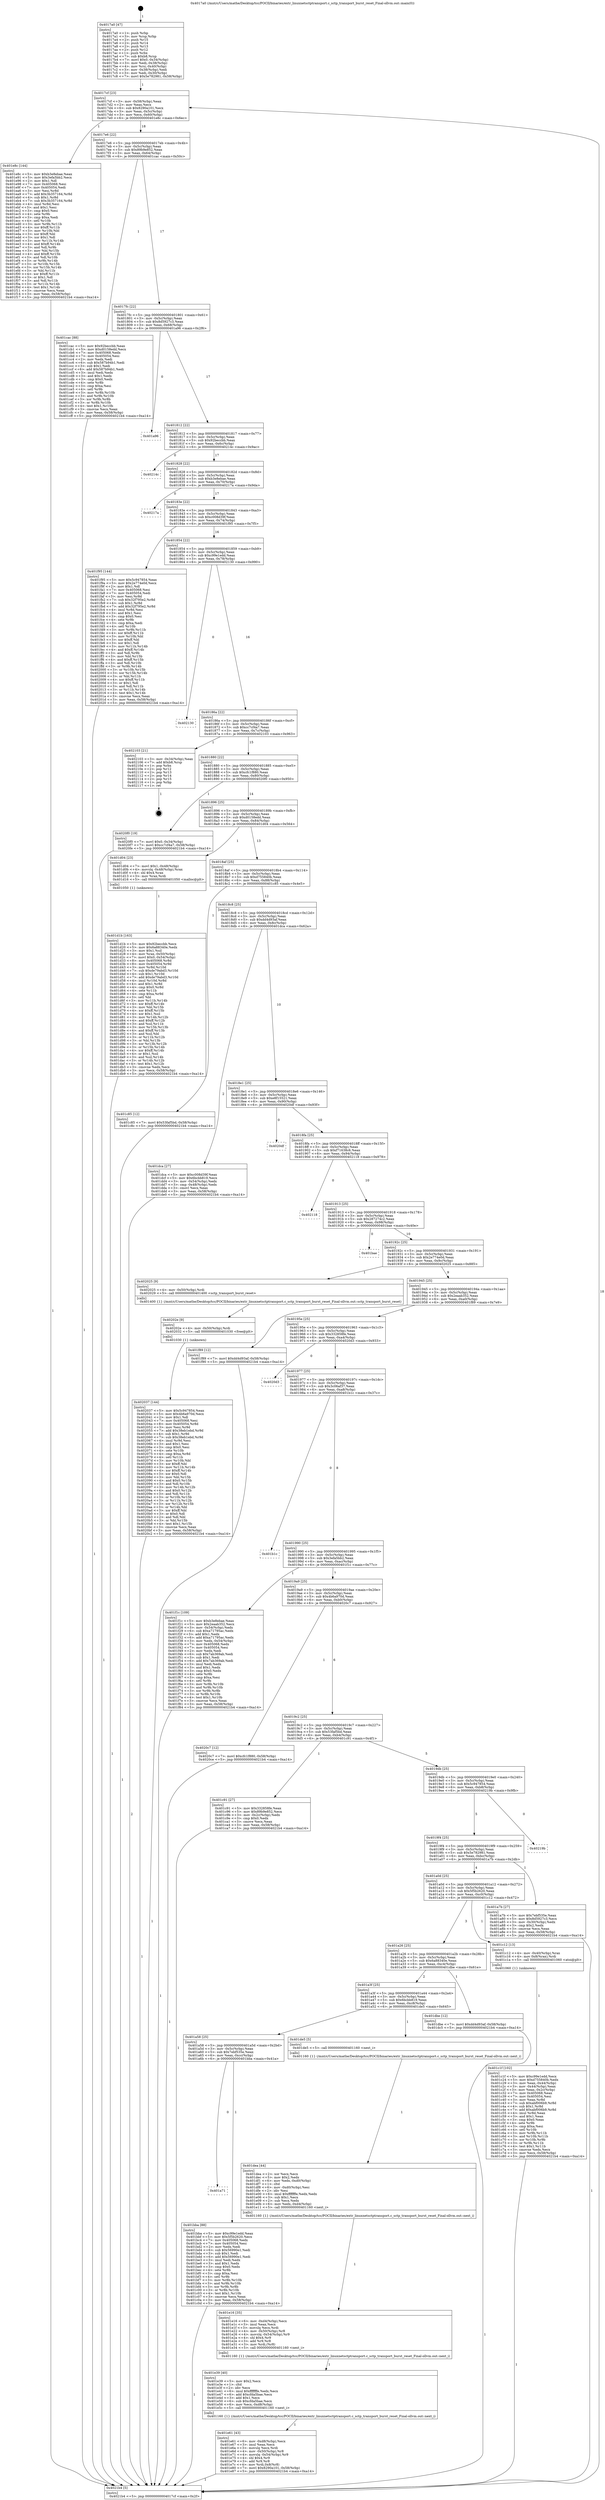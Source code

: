 digraph "0x4017a0" {
  label = "0x4017a0 (/mnt/c/Users/mathe/Desktop/tcc/POCII/binaries/extr_linuxnetsctptransport.c_sctp_transport_burst_reset_Final-ollvm.out::main(0))"
  labelloc = "t"
  node[shape=record]

  Entry [label="",width=0.3,height=0.3,shape=circle,fillcolor=black,style=filled]
  "0x4017cf" [label="{
     0x4017cf [23]\l
     | [instrs]\l
     &nbsp;&nbsp;0x4017cf \<+3\>: mov -0x58(%rbp),%eax\l
     &nbsp;&nbsp;0x4017d2 \<+2\>: mov %eax,%ecx\l
     &nbsp;&nbsp;0x4017d4 \<+6\>: sub $0x8290a101,%ecx\l
     &nbsp;&nbsp;0x4017da \<+3\>: mov %eax,-0x5c(%rbp)\l
     &nbsp;&nbsp;0x4017dd \<+3\>: mov %ecx,-0x60(%rbp)\l
     &nbsp;&nbsp;0x4017e0 \<+6\>: je 0000000000401e8c \<main+0x6ec\>\l
  }"]
  "0x401e8c" [label="{
     0x401e8c [144]\l
     | [instrs]\l
     &nbsp;&nbsp;0x401e8c \<+5\>: mov $0xb3e8ebae,%eax\l
     &nbsp;&nbsp;0x401e91 \<+5\>: mov $0x3efa5bb2,%ecx\l
     &nbsp;&nbsp;0x401e96 \<+2\>: mov $0x1,%dl\l
     &nbsp;&nbsp;0x401e98 \<+7\>: mov 0x405068,%esi\l
     &nbsp;&nbsp;0x401e9f \<+7\>: mov 0x405054,%edi\l
     &nbsp;&nbsp;0x401ea6 \<+3\>: mov %esi,%r8d\l
     &nbsp;&nbsp;0x401ea9 \<+7\>: add $0x3b357164,%r8d\l
     &nbsp;&nbsp;0x401eb0 \<+4\>: sub $0x1,%r8d\l
     &nbsp;&nbsp;0x401eb4 \<+7\>: sub $0x3b357164,%r8d\l
     &nbsp;&nbsp;0x401ebb \<+4\>: imul %r8d,%esi\l
     &nbsp;&nbsp;0x401ebf \<+3\>: and $0x1,%esi\l
     &nbsp;&nbsp;0x401ec2 \<+3\>: cmp $0x0,%esi\l
     &nbsp;&nbsp;0x401ec5 \<+4\>: sete %r9b\l
     &nbsp;&nbsp;0x401ec9 \<+3\>: cmp $0xa,%edi\l
     &nbsp;&nbsp;0x401ecc \<+4\>: setl %r10b\l
     &nbsp;&nbsp;0x401ed0 \<+3\>: mov %r9b,%r11b\l
     &nbsp;&nbsp;0x401ed3 \<+4\>: xor $0xff,%r11b\l
     &nbsp;&nbsp;0x401ed7 \<+3\>: mov %r10b,%bl\l
     &nbsp;&nbsp;0x401eda \<+3\>: xor $0xff,%bl\l
     &nbsp;&nbsp;0x401edd \<+3\>: xor $0x1,%dl\l
     &nbsp;&nbsp;0x401ee0 \<+3\>: mov %r11b,%r14b\l
     &nbsp;&nbsp;0x401ee3 \<+4\>: and $0xff,%r14b\l
     &nbsp;&nbsp;0x401ee7 \<+3\>: and %dl,%r9b\l
     &nbsp;&nbsp;0x401eea \<+3\>: mov %bl,%r15b\l
     &nbsp;&nbsp;0x401eed \<+4\>: and $0xff,%r15b\l
     &nbsp;&nbsp;0x401ef1 \<+3\>: and %dl,%r10b\l
     &nbsp;&nbsp;0x401ef4 \<+3\>: or %r9b,%r14b\l
     &nbsp;&nbsp;0x401ef7 \<+3\>: or %r10b,%r15b\l
     &nbsp;&nbsp;0x401efa \<+3\>: xor %r15b,%r14b\l
     &nbsp;&nbsp;0x401efd \<+3\>: or %bl,%r11b\l
     &nbsp;&nbsp;0x401f00 \<+4\>: xor $0xff,%r11b\l
     &nbsp;&nbsp;0x401f04 \<+3\>: or $0x1,%dl\l
     &nbsp;&nbsp;0x401f07 \<+3\>: and %dl,%r11b\l
     &nbsp;&nbsp;0x401f0a \<+3\>: or %r11b,%r14b\l
     &nbsp;&nbsp;0x401f0d \<+4\>: test $0x1,%r14b\l
     &nbsp;&nbsp;0x401f11 \<+3\>: cmovne %ecx,%eax\l
     &nbsp;&nbsp;0x401f14 \<+3\>: mov %eax,-0x58(%rbp)\l
     &nbsp;&nbsp;0x401f17 \<+5\>: jmp 00000000004021b4 \<main+0xa14\>\l
  }"]
  "0x4017e6" [label="{
     0x4017e6 [22]\l
     | [instrs]\l
     &nbsp;&nbsp;0x4017e6 \<+5\>: jmp 00000000004017eb \<main+0x4b\>\l
     &nbsp;&nbsp;0x4017eb \<+3\>: mov -0x5c(%rbp),%eax\l
     &nbsp;&nbsp;0x4017ee \<+5\>: sub $0x89b9e852,%eax\l
     &nbsp;&nbsp;0x4017f3 \<+3\>: mov %eax,-0x64(%rbp)\l
     &nbsp;&nbsp;0x4017f6 \<+6\>: je 0000000000401cac \<main+0x50c\>\l
  }"]
  Exit [label="",width=0.3,height=0.3,shape=circle,fillcolor=black,style=filled,peripheries=2]
  "0x401cac" [label="{
     0x401cac [88]\l
     | [instrs]\l
     &nbsp;&nbsp;0x401cac \<+5\>: mov $0x92beccbb,%eax\l
     &nbsp;&nbsp;0x401cb1 \<+5\>: mov $0xd0158edd,%ecx\l
     &nbsp;&nbsp;0x401cb6 \<+7\>: mov 0x405068,%edx\l
     &nbsp;&nbsp;0x401cbd \<+7\>: mov 0x405054,%esi\l
     &nbsp;&nbsp;0x401cc4 \<+2\>: mov %edx,%edi\l
     &nbsp;&nbsp;0x401cc6 \<+6\>: sub $0x587b94b1,%edi\l
     &nbsp;&nbsp;0x401ccc \<+3\>: sub $0x1,%edi\l
     &nbsp;&nbsp;0x401ccf \<+6\>: add $0x587b94b1,%edi\l
     &nbsp;&nbsp;0x401cd5 \<+3\>: imul %edi,%edx\l
     &nbsp;&nbsp;0x401cd8 \<+3\>: and $0x1,%edx\l
     &nbsp;&nbsp;0x401cdb \<+3\>: cmp $0x0,%edx\l
     &nbsp;&nbsp;0x401cde \<+4\>: sete %r8b\l
     &nbsp;&nbsp;0x401ce2 \<+3\>: cmp $0xa,%esi\l
     &nbsp;&nbsp;0x401ce5 \<+4\>: setl %r9b\l
     &nbsp;&nbsp;0x401ce9 \<+3\>: mov %r8b,%r10b\l
     &nbsp;&nbsp;0x401cec \<+3\>: and %r9b,%r10b\l
     &nbsp;&nbsp;0x401cef \<+3\>: xor %r9b,%r8b\l
     &nbsp;&nbsp;0x401cf2 \<+3\>: or %r8b,%r10b\l
     &nbsp;&nbsp;0x401cf5 \<+4\>: test $0x1,%r10b\l
     &nbsp;&nbsp;0x401cf9 \<+3\>: cmovne %ecx,%eax\l
     &nbsp;&nbsp;0x401cfc \<+3\>: mov %eax,-0x58(%rbp)\l
     &nbsp;&nbsp;0x401cff \<+5\>: jmp 00000000004021b4 \<main+0xa14\>\l
  }"]
  "0x4017fc" [label="{
     0x4017fc [22]\l
     | [instrs]\l
     &nbsp;&nbsp;0x4017fc \<+5\>: jmp 0000000000401801 \<main+0x61\>\l
     &nbsp;&nbsp;0x401801 \<+3\>: mov -0x5c(%rbp),%eax\l
     &nbsp;&nbsp;0x401804 \<+5\>: sub $0x8d5927c3,%eax\l
     &nbsp;&nbsp;0x401809 \<+3\>: mov %eax,-0x68(%rbp)\l
     &nbsp;&nbsp;0x40180c \<+6\>: je 0000000000401a96 \<main+0x2f6\>\l
  }"]
  "0x402037" [label="{
     0x402037 [144]\l
     | [instrs]\l
     &nbsp;&nbsp;0x402037 \<+5\>: mov $0x5c947854,%eax\l
     &nbsp;&nbsp;0x40203c \<+5\>: mov $0x4b6a970d,%ecx\l
     &nbsp;&nbsp;0x402041 \<+2\>: mov $0x1,%dl\l
     &nbsp;&nbsp;0x402043 \<+7\>: mov 0x405068,%esi\l
     &nbsp;&nbsp;0x40204a \<+8\>: mov 0x405054,%r8d\l
     &nbsp;&nbsp;0x402052 \<+3\>: mov %esi,%r9d\l
     &nbsp;&nbsp;0x402055 \<+7\>: add $0x38eb1ebd,%r9d\l
     &nbsp;&nbsp;0x40205c \<+4\>: sub $0x1,%r9d\l
     &nbsp;&nbsp;0x402060 \<+7\>: sub $0x38eb1ebd,%r9d\l
     &nbsp;&nbsp;0x402067 \<+4\>: imul %r9d,%esi\l
     &nbsp;&nbsp;0x40206b \<+3\>: and $0x1,%esi\l
     &nbsp;&nbsp;0x40206e \<+3\>: cmp $0x0,%esi\l
     &nbsp;&nbsp;0x402071 \<+4\>: sete %r10b\l
     &nbsp;&nbsp;0x402075 \<+4\>: cmp $0xa,%r8d\l
     &nbsp;&nbsp;0x402079 \<+4\>: setl %r11b\l
     &nbsp;&nbsp;0x40207d \<+3\>: mov %r10b,%bl\l
     &nbsp;&nbsp;0x402080 \<+3\>: xor $0xff,%bl\l
     &nbsp;&nbsp;0x402083 \<+3\>: mov %r11b,%r14b\l
     &nbsp;&nbsp;0x402086 \<+4\>: xor $0xff,%r14b\l
     &nbsp;&nbsp;0x40208a \<+3\>: xor $0x0,%dl\l
     &nbsp;&nbsp;0x40208d \<+3\>: mov %bl,%r15b\l
     &nbsp;&nbsp;0x402090 \<+4\>: and $0x0,%r15b\l
     &nbsp;&nbsp;0x402094 \<+3\>: and %dl,%r10b\l
     &nbsp;&nbsp;0x402097 \<+3\>: mov %r14b,%r12b\l
     &nbsp;&nbsp;0x40209a \<+4\>: and $0x0,%r12b\l
     &nbsp;&nbsp;0x40209e \<+3\>: and %dl,%r11b\l
     &nbsp;&nbsp;0x4020a1 \<+3\>: or %r10b,%r15b\l
     &nbsp;&nbsp;0x4020a4 \<+3\>: or %r11b,%r12b\l
     &nbsp;&nbsp;0x4020a7 \<+3\>: xor %r12b,%r15b\l
     &nbsp;&nbsp;0x4020aa \<+3\>: or %r14b,%bl\l
     &nbsp;&nbsp;0x4020ad \<+3\>: xor $0xff,%bl\l
     &nbsp;&nbsp;0x4020b0 \<+3\>: or $0x0,%dl\l
     &nbsp;&nbsp;0x4020b3 \<+2\>: and %dl,%bl\l
     &nbsp;&nbsp;0x4020b5 \<+3\>: or %bl,%r15b\l
     &nbsp;&nbsp;0x4020b8 \<+4\>: test $0x1,%r15b\l
     &nbsp;&nbsp;0x4020bc \<+3\>: cmovne %ecx,%eax\l
     &nbsp;&nbsp;0x4020bf \<+3\>: mov %eax,-0x58(%rbp)\l
     &nbsp;&nbsp;0x4020c2 \<+5\>: jmp 00000000004021b4 \<main+0xa14\>\l
  }"]
  "0x401a96" [label="{
     0x401a96\l
  }", style=dashed]
  "0x401812" [label="{
     0x401812 [22]\l
     | [instrs]\l
     &nbsp;&nbsp;0x401812 \<+5\>: jmp 0000000000401817 \<main+0x77\>\l
     &nbsp;&nbsp;0x401817 \<+3\>: mov -0x5c(%rbp),%eax\l
     &nbsp;&nbsp;0x40181a \<+5\>: sub $0x92beccbb,%eax\l
     &nbsp;&nbsp;0x40181f \<+3\>: mov %eax,-0x6c(%rbp)\l
     &nbsp;&nbsp;0x401822 \<+6\>: je 000000000040214c \<main+0x9ac\>\l
  }"]
  "0x40202e" [label="{
     0x40202e [9]\l
     | [instrs]\l
     &nbsp;&nbsp;0x40202e \<+4\>: mov -0x50(%rbp),%rdi\l
     &nbsp;&nbsp;0x402032 \<+5\>: call 0000000000401030 \<free@plt\>\l
     | [calls]\l
     &nbsp;&nbsp;0x401030 \{1\} (unknown)\l
  }"]
  "0x40214c" [label="{
     0x40214c\l
  }", style=dashed]
  "0x401828" [label="{
     0x401828 [22]\l
     | [instrs]\l
     &nbsp;&nbsp;0x401828 \<+5\>: jmp 000000000040182d \<main+0x8d\>\l
     &nbsp;&nbsp;0x40182d \<+3\>: mov -0x5c(%rbp),%eax\l
     &nbsp;&nbsp;0x401830 \<+5\>: sub $0xb3e8ebae,%eax\l
     &nbsp;&nbsp;0x401835 \<+3\>: mov %eax,-0x70(%rbp)\l
     &nbsp;&nbsp;0x401838 \<+6\>: je 000000000040217a \<main+0x9da\>\l
  }"]
  "0x401e61" [label="{
     0x401e61 [43]\l
     | [instrs]\l
     &nbsp;&nbsp;0x401e61 \<+6\>: mov -0xd8(%rbp),%ecx\l
     &nbsp;&nbsp;0x401e67 \<+3\>: imul %eax,%ecx\l
     &nbsp;&nbsp;0x401e6a \<+3\>: movslq %ecx,%rdi\l
     &nbsp;&nbsp;0x401e6d \<+4\>: mov -0x50(%rbp),%r8\l
     &nbsp;&nbsp;0x401e71 \<+4\>: movslq -0x54(%rbp),%r9\l
     &nbsp;&nbsp;0x401e75 \<+4\>: shl $0x4,%r9\l
     &nbsp;&nbsp;0x401e79 \<+3\>: add %r9,%r8\l
     &nbsp;&nbsp;0x401e7c \<+4\>: mov %rdi,0x8(%r8)\l
     &nbsp;&nbsp;0x401e80 \<+7\>: movl $0x8290a101,-0x58(%rbp)\l
     &nbsp;&nbsp;0x401e87 \<+5\>: jmp 00000000004021b4 \<main+0xa14\>\l
  }"]
  "0x40217a" [label="{
     0x40217a\l
  }", style=dashed]
  "0x40183e" [label="{
     0x40183e [22]\l
     | [instrs]\l
     &nbsp;&nbsp;0x40183e \<+5\>: jmp 0000000000401843 \<main+0xa3\>\l
     &nbsp;&nbsp;0x401843 \<+3\>: mov -0x5c(%rbp),%eax\l
     &nbsp;&nbsp;0x401846 \<+5\>: sub $0xc008d39f,%eax\l
     &nbsp;&nbsp;0x40184b \<+3\>: mov %eax,-0x74(%rbp)\l
     &nbsp;&nbsp;0x40184e \<+6\>: je 0000000000401f95 \<main+0x7f5\>\l
  }"]
  "0x401e39" [label="{
     0x401e39 [40]\l
     | [instrs]\l
     &nbsp;&nbsp;0x401e39 \<+5\>: mov $0x2,%ecx\l
     &nbsp;&nbsp;0x401e3e \<+1\>: cltd\l
     &nbsp;&nbsp;0x401e3f \<+2\>: idiv %ecx\l
     &nbsp;&nbsp;0x401e41 \<+6\>: imul $0xfffffffe,%edx,%ecx\l
     &nbsp;&nbsp;0x401e47 \<+6\>: add $0xcfda5bae,%ecx\l
     &nbsp;&nbsp;0x401e4d \<+3\>: add $0x1,%ecx\l
     &nbsp;&nbsp;0x401e50 \<+6\>: sub $0xcfda5bae,%ecx\l
     &nbsp;&nbsp;0x401e56 \<+6\>: mov %ecx,-0xd8(%rbp)\l
     &nbsp;&nbsp;0x401e5c \<+5\>: call 0000000000401160 \<next_i\>\l
     | [calls]\l
     &nbsp;&nbsp;0x401160 \{1\} (/mnt/c/Users/mathe/Desktop/tcc/POCII/binaries/extr_linuxnetsctptransport.c_sctp_transport_burst_reset_Final-ollvm.out::next_i)\l
  }"]
  "0x401f95" [label="{
     0x401f95 [144]\l
     | [instrs]\l
     &nbsp;&nbsp;0x401f95 \<+5\>: mov $0x5c947854,%eax\l
     &nbsp;&nbsp;0x401f9a \<+5\>: mov $0x2e774e0d,%ecx\l
     &nbsp;&nbsp;0x401f9f \<+2\>: mov $0x1,%dl\l
     &nbsp;&nbsp;0x401fa1 \<+7\>: mov 0x405068,%esi\l
     &nbsp;&nbsp;0x401fa8 \<+7\>: mov 0x405054,%edi\l
     &nbsp;&nbsp;0x401faf \<+3\>: mov %esi,%r8d\l
     &nbsp;&nbsp;0x401fb2 \<+7\>: sub $0x32f795e2,%r8d\l
     &nbsp;&nbsp;0x401fb9 \<+4\>: sub $0x1,%r8d\l
     &nbsp;&nbsp;0x401fbd \<+7\>: add $0x32f795e2,%r8d\l
     &nbsp;&nbsp;0x401fc4 \<+4\>: imul %r8d,%esi\l
     &nbsp;&nbsp;0x401fc8 \<+3\>: and $0x1,%esi\l
     &nbsp;&nbsp;0x401fcb \<+3\>: cmp $0x0,%esi\l
     &nbsp;&nbsp;0x401fce \<+4\>: sete %r9b\l
     &nbsp;&nbsp;0x401fd2 \<+3\>: cmp $0xa,%edi\l
     &nbsp;&nbsp;0x401fd5 \<+4\>: setl %r10b\l
     &nbsp;&nbsp;0x401fd9 \<+3\>: mov %r9b,%r11b\l
     &nbsp;&nbsp;0x401fdc \<+4\>: xor $0xff,%r11b\l
     &nbsp;&nbsp;0x401fe0 \<+3\>: mov %r10b,%bl\l
     &nbsp;&nbsp;0x401fe3 \<+3\>: xor $0xff,%bl\l
     &nbsp;&nbsp;0x401fe6 \<+3\>: xor $0x1,%dl\l
     &nbsp;&nbsp;0x401fe9 \<+3\>: mov %r11b,%r14b\l
     &nbsp;&nbsp;0x401fec \<+4\>: and $0xff,%r14b\l
     &nbsp;&nbsp;0x401ff0 \<+3\>: and %dl,%r9b\l
     &nbsp;&nbsp;0x401ff3 \<+3\>: mov %bl,%r15b\l
     &nbsp;&nbsp;0x401ff6 \<+4\>: and $0xff,%r15b\l
     &nbsp;&nbsp;0x401ffa \<+3\>: and %dl,%r10b\l
     &nbsp;&nbsp;0x401ffd \<+3\>: or %r9b,%r14b\l
     &nbsp;&nbsp;0x402000 \<+3\>: or %r10b,%r15b\l
     &nbsp;&nbsp;0x402003 \<+3\>: xor %r15b,%r14b\l
     &nbsp;&nbsp;0x402006 \<+3\>: or %bl,%r11b\l
     &nbsp;&nbsp;0x402009 \<+4\>: xor $0xff,%r11b\l
     &nbsp;&nbsp;0x40200d \<+3\>: or $0x1,%dl\l
     &nbsp;&nbsp;0x402010 \<+3\>: and %dl,%r11b\l
     &nbsp;&nbsp;0x402013 \<+3\>: or %r11b,%r14b\l
     &nbsp;&nbsp;0x402016 \<+4\>: test $0x1,%r14b\l
     &nbsp;&nbsp;0x40201a \<+3\>: cmovne %ecx,%eax\l
     &nbsp;&nbsp;0x40201d \<+3\>: mov %eax,-0x58(%rbp)\l
     &nbsp;&nbsp;0x402020 \<+5\>: jmp 00000000004021b4 \<main+0xa14\>\l
  }"]
  "0x401854" [label="{
     0x401854 [22]\l
     | [instrs]\l
     &nbsp;&nbsp;0x401854 \<+5\>: jmp 0000000000401859 \<main+0xb9\>\l
     &nbsp;&nbsp;0x401859 \<+3\>: mov -0x5c(%rbp),%eax\l
     &nbsp;&nbsp;0x40185c \<+5\>: sub $0xc99e1edd,%eax\l
     &nbsp;&nbsp;0x401861 \<+3\>: mov %eax,-0x78(%rbp)\l
     &nbsp;&nbsp;0x401864 \<+6\>: je 0000000000402130 \<main+0x990\>\l
  }"]
  "0x401e16" [label="{
     0x401e16 [35]\l
     | [instrs]\l
     &nbsp;&nbsp;0x401e16 \<+6\>: mov -0xd4(%rbp),%ecx\l
     &nbsp;&nbsp;0x401e1c \<+3\>: imul %eax,%ecx\l
     &nbsp;&nbsp;0x401e1f \<+3\>: movslq %ecx,%rdi\l
     &nbsp;&nbsp;0x401e22 \<+4\>: mov -0x50(%rbp),%r8\l
     &nbsp;&nbsp;0x401e26 \<+4\>: movslq -0x54(%rbp),%r9\l
     &nbsp;&nbsp;0x401e2a \<+4\>: shl $0x4,%r9\l
     &nbsp;&nbsp;0x401e2e \<+3\>: add %r9,%r8\l
     &nbsp;&nbsp;0x401e31 \<+3\>: mov %rdi,(%r8)\l
     &nbsp;&nbsp;0x401e34 \<+5\>: call 0000000000401160 \<next_i\>\l
     | [calls]\l
     &nbsp;&nbsp;0x401160 \{1\} (/mnt/c/Users/mathe/Desktop/tcc/POCII/binaries/extr_linuxnetsctptransport.c_sctp_transport_burst_reset_Final-ollvm.out::next_i)\l
  }"]
  "0x402130" [label="{
     0x402130\l
  }", style=dashed]
  "0x40186a" [label="{
     0x40186a [22]\l
     | [instrs]\l
     &nbsp;&nbsp;0x40186a \<+5\>: jmp 000000000040186f \<main+0xcf\>\l
     &nbsp;&nbsp;0x40186f \<+3\>: mov -0x5c(%rbp),%eax\l
     &nbsp;&nbsp;0x401872 \<+5\>: sub $0xcc7cf4a7,%eax\l
     &nbsp;&nbsp;0x401877 \<+3\>: mov %eax,-0x7c(%rbp)\l
     &nbsp;&nbsp;0x40187a \<+6\>: je 0000000000402103 \<main+0x963\>\l
  }"]
  "0x401dea" [label="{
     0x401dea [44]\l
     | [instrs]\l
     &nbsp;&nbsp;0x401dea \<+2\>: xor %ecx,%ecx\l
     &nbsp;&nbsp;0x401dec \<+5\>: mov $0x2,%edx\l
     &nbsp;&nbsp;0x401df1 \<+6\>: mov %edx,-0xd0(%rbp)\l
     &nbsp;&nbsp;0x401df7 \<+1\>: cltd\l
     &nbsp;&nbsp;0x401df8 \<+6\>: mov -0xd0(%rbp),%esi\l
     &nbsp;&nbsp;0x401dfe \<+2\>: idiv %esi\l
     &nbsp;&nbsp;0x401e00 \<+6\>: imul $0xfffffffe,%edx,%edx\l
     &nbsp;&nbsp;0x401e06 \<+3\>: sub $0x1,%ecx\l
     &nbsp;&nbsp;0x401e09 \<+2\>: sub %ecx,%edx\l
     &nbsp;&nbsp;0x401e0b \<+6\>: mov %edx,-0xd4(%rbp)\l
     &nbsp;&nbsp;0x401e11 \<+5\>: call 0000000000401160 \<next_i\>\l
     | [calls]\l
     &nbsp;&nbsp;0x401160 \{1\} (/mnt/c/Users/mathe/Desktop/tcc/POCII/binaries/extr_linuxnetsctptransport.c_sctp_transport_burst_reset_Final-ollvm.out::next_i)\l
  }"]
  "0x402103" [label="{
     0x402103 [21]\l
     | [instrs]\l
     &nbsp;&nbsp;0x402103 \<+3\>: mov -0x34(%rbp),%eax\l
     &nbsp;&nbsp;0x402106 \<+7\>: add $0xb8,%rsp\l
     &nbsp;&nbsp;0x40210d \<+1\>: pop %rbx\l
     &nbsp;&nbsp;0x40210e \<+2\>: pop %r12\l
     &nbsp;&nbsp;0x402110 \<+2\>: pop %r13\l
     &nbsp;&nbsp;0x402112 \<+2\>: pop %r14\l
     &nbsp;&nbsp;0x402114 \<+2\>: pop %r15\l
     &nbsp;&nbsp;0x402116 \<+1\>: pop %rbp\l
     &nbsp;&nbsp;0x402117 \<+1\>: ret\l
  }"]
  "0x401880" [label="{
     0x401880 [22]\l
     | [instrs]\l
     &nbsp;&nbsp;0x401880 \<+5\>: jmp 0000000000401885 \<main+0xe5\>\l
     &nbsp;&nbsp;0x401885 \<+3\>: mov -0x5c(%rbp),%eax\l
     &nbsp;&nbsp;0x401888 \<+5\>: sub $0xcfc1f880,%eax\l
     &nbsp;&nbsp;0x40188d \<+3\>: mov %eax,-0x80(%rbp)\l
     &nbsp;&nbsp;0x401890 \<+6\>: je 00000000004020f0 \<main+0x950\>\l
  }"]
  "0x401d1b" [label="{
     0x401d1b [163]\l
     | [instrs]\l
     &nbsp;&nbsp;0x401d1b \<+5\>: mov $0x92beccbb,%ecx\l
     &nbsp;&nbsp;0x401d20 \<+5\>: mov $0x6a88340e,%edx\l
     &nbsp;&nbsp;0x401d25 \<+3\>: mov $0x1,%sil\l
     &nbsp;&nbsp;0x401d28 \<+4\>: mov %rax,-0x50(%rbp)\l
     &nbsp;&nbsp;0x401d2c \<+7\>: movl $0x0,-0x54(%rbp)\l
     &nbsp;&nbsp;0x401d33 \<+8\>: mov 0x405068,%r8d\l
     &nbsp;&nbsp;0x401d3b \<+8\>: mov 0x405054,%r9d\l
     &nbsp;&nbsp;0x401d43 \<+3\>: mov %r8d,%r10d\l
     &nbsp;&nbsp;0x401d46 \<+7\>: sub $0xde79abd3,%r10d\l
     &nbsp;&nbsp;0x401d4d \<+4\>: sub $0x1,%r10d\l
     &nbsp;&nbsp;0x401d51 \<+7\>: add $0xde79abd3,%r10d\l
     &nbsp;&nbsp;0x401d58 \<+4\>: imul %r10d,%r8d\l
     &nbsp;&nbsp;0x401d5c \<+4\>: and $0x1,%r8d\l
     &nbsp;&nbsp;0x401d60 \<+4\>: cmp $0x0,%r8d\l
     &nbsp;&nbsp;0x401d64 \<+4\>: sete %r11b\l
     &nbsp;&nbsp;0x401d68 \<+4\>: cmp $0xa,%r9d\l
     &nbsp;&nbsp;0x401d6c \<+3\>: setl %bl\l
     &nbsp;&nbsp;0x401d6f \<+3\>: mov %r11b,%r14b\l
     &nbsp;&nbsp;0x401d72 \<+4\>: xor $0xff,%r14b\l
     &nbsp;&nbsp;0x401d76 \<+3\>: mov %bl,%r15b\l
     &nbsp;&nbsp;0x401d79 \<+4\>: xor $0xff,%r15b\l
     &nbsp;&nbsp;0x401d7d \<+4\>: xor $0x1,%sil\l
     &nbsp;&nbsp;0x401d81 \<+3\>: mov %r14b,%r12b\l
     &nbsp;&nbsp;0x401d84 \<+4\>: and $0xff,%r12b\l
     &nbsp;&nbsp;0x401d88 \<+3\>: and %sil,%r11b\l
     &nbsp;&nbsp;0x401d8b \<+3\>: mov %r15b,%r13b\l
     &nbsp;&nbsp;0x401d8e \<+4\>: and $0xff,%r13b\l
     &nbsp;&nbsp;0x401d92 \<+3\>: and %sil,%bl\l
     &nbsp;&nbsp;0x401d95 \<+3\>: or %r11b,%r12b\l
     &nbsp;&nbsp;0x401d98 \<+3\>: or %bl,%r13b\l
     &nbsp;&nbsp;0x401d9b \<+3\>: xor %r13b,%r12b\l
     &nbsp;&nbsp;0x401d9e \<+3\>: or %r15b,%r14b\l
     &nbsp;&nbsp;0x401da1 \<+4\>: xor $0xff,%r14b\l
     &nbsp;&nbsp;0x401da5 \<+4\>: or $0x1,%sil\l
     &nbsp;&nbsp;0x401da9 \<+3\>: and %sil,%r14b\l
     &nbsp;&nbsp;0x401dac \<+3\>: or %r14b,%r12b\l
     &nbsp;&nbsp;0x401daf \<+4\>: test $0x1,%r12b\l
     &nbsp;&nbsp;0x401db3 \<+3\>: cmovne %edx,%ecx\l
     &nbsp;&nbsp;0x401db6 \<+3\>: mov %ecx,-0x58(%rbp)\l
     &nbsp;&nbsp;0x401db9 \<+5\>: jmp 00000000004021b4 \<main+0xa14\>\l
  }"]
  "0x4020f0" [label="{
     0x4020f0 [19]\l
     | [instrs]\l
     &nbsp;&nbsp;0x4020f0 \<+7\>: movl $0x0,-0x34(%rbp)\l
     &nbsp;&nbsp;0x4020f7 \<+7\>: movl $0xcc7cf4a7,-0x58(%rbp)\l
     &nbsp;&nbsp;0x4020fe \<+5\>: jmp 00000000004021b4 \<main+0xa14\>\l
  }"]
  "0x401896" [label="{
     0x401896 [25]\l
     | [instrs]\l
     &nbsp;&nbsp;0x401896 \<+5\>: jmp 000000000040189b \<main+0xfb\>\l
     &nbsp;&nbsp;0x40189b \<+3\>: mov -0x5c(%rbp),%eax\l
     &nbsp;&nbsp;0x40189e \<+5\>: sub $0xd0158edd,%eax\l
     &nbsp;&nbsp;0x4018a3 \<+6\>: mov %eax,-0x84(%rbp)\l
     &nbsp;&nbsp;0x4018a9 \<+6\>: je 0000000000401d04 \<main+0x564\>\l
  }"]
  "0x401c1f" [label="{
     0x401c1f [102]\l
     | [instrs]\l
     &nbsp;&nbsp;0x401c1f \<+5\>: mov $0xc99e1edd,%ecx\l
     &nbsp;&nbsp;0x401c24 \<+5\>: mov $0xd755840b,%edx\l
     &nbsp;&nbsp;0x401c29 \<+3\>: mov %eax,-0x44(%rbp)\l
     &nbsp;&nbsp;0x401c2c \<+3\>: mov -0x44(%rbp),%eax\l
     &nbsp;&nbsp;0x401c2f \<+3\>: mov %eax,-0x2c(%rbp)\l
     &nbsp;&nbsp;0x401c32 \<+7\>: mov 0x405068,%eax\l
     &nbsp;&nbsp;0x401c39 \<+7\>: mov 0x405054,%esi\l
     &nbsp;&nbsp;0x401c40 \<+3\>: mov %eax,%r8d\l
     &nbsp;&nbsp;0x401c43 \<+7\>: sub $0xabf006b9,%r8d\l
     &nbsp;&nbsp;0x401c4a \<+4\>: sub $0x1,%r8d\l
     &nbsp;&nbsp;0x401c4e \<+7\>: add $0xabf006b9,%r8d\l
     &nbsp;&nbsp;0x401c55 \<+4\>: imul %r8d,%eax\l
     &nbsp;&nbsp;0x401c59 \<+3\>: and $0x1,%eax\l
     &nbsp;&nbsp;0x401c5c \<+3\>: cmp $0x0,%eax\l
     &nbsp;&nbsp;0x401c5f \<+4\>: sete %r9b\l
     &nbsp;&nbsp;0x401c63 \<+3\>: cmp $0xa,%esi\l
     &nbsp;&nbsp;0x401c66 \<+4\>: setl %r10b\l
     &nbsp;&nbsp;0x401c6a \<+3\>: mov %r9b,%r11b\l
     &nbsp;&nbsp;0x401c6d \<+3\>: and %r10b,%r11b\l
     &nbsp;&nbsp;0x401c70 \<+3\>: xor %r10b,%r9b\l
     &nbsp;&nbsp;0x401c73 \<+3\>: or %r9b,%r11b\l
     &nbsp;&nbsp;0x401c76 \<+4\>: test $0x1,%r11b\l
     &nbsp;&nbsp;0x401c7a \<+3\>: cmovne %edx,%ecx\l
     &nbsp;&nbsp;0x401c7d \<+3\>: mov %ecx,-0x58(%rbp)\l
     &nbsp;&nbsp;0x401c80 \<+5\>: jmp 00000000004021b4 \<main+0xa14\>\l
  }"]
  "0x401d04" [label="{
     0x401d04 [23]\l
     | [instrs]\l
     &nbsp;&nbsp;0x401d04 \<+7\>: movl $0x1,-0x48(%rbp)\l
     &nbsp;&nbsp;0x401d0b \<+4\>: movslq -0x48(%rbp),%rax\l
     &nbsp;&nbsp;0x401d0f \<+4\>: shl $0x4,%rax\l
     &nbsp;&nbsp;0x401d13 \<+3\>: mov %rax,%rdi\l
     &nbsp;&nbsp;0x401d16 \<+5\>: call 0000000000401050 \<malloc@plt\>\l
     | [calls]\l
     &nbsp;&nbsp;0x401050 \{1\} (unknown)\l
  }"]
  "0x4018af" [label="{
     0x4018af [25]\l
     | [instrs]\l
     &nbsp;&nbsp;0x4018af \<+5\>: jmp 00000000004018b4 \<main+0x114\>\l
     &nbsp;&nbsp;0x4018b4 \<+3\>: mov -0x5c(%rbp),%eax\l
     &nbsp;&nbsp;0x4018b7 \<+5\>: sub $0xd755840b,%eax\l
     &nbsp;&nbsp;0x4018bc \<+6\>: mov %eax,-0x88(%rbp)\l
     &nbsp;&nbsp;0x4018c2 \<+6\>: je 0000000000401c85 \<main+0x4e5\>\l
  }"]
  "0x401a71" [label="{
     0x401a71\l
  }", style=dashed]
  "0x401c85" [label="{
     0x401c85 [12]\l
     | [instrs]\l
     &nbsp;&nbsp;0x401c85 \<+7\>: movl $0x53faf5bd,-0x58(%rbp)\l
     &nbsp;&nbsp;0x401c8c \<+5\>: jmp 00000000004021b4 \<main+0xa14\>\l
  }"]
  "0x4018c8" [label="{
     0x4018c8 [25]\l
     | [instrs]\l
     &nbsp;&nbsp;0x4018c8 \<+5\>: jmp 00000000004018cd \<main+0x12d\>\l
     &nbsp;&nbsp;0x4018cd \<+3\>: mov -0x5c(%rbp),%eax\l
     &nbsp;&nbsp;0x4018d0 \<+5\>: sub $0xdd4d93af,%eax\l
     &nbsp;&nbsp;0x4018d5 \<+6\>: mov %eax,-0x8c(%rbp)\l
     &nbsp;&nbsp;0x4018db \<+6\>: je 0000000000401dca \<main+0x62a\>\l
  }"]
  "0x401bba" [label="{
     0x401bba [88]\l
     | [instrs]\l
     &nbsp;&nbsp;0x401bba \<+5\>: mov $0xc99e1edd,%eax\l
     &nbsp;&nbsp;0x401bbf \<+5\>: mov $0x5f5b2620,%ecx\l
     &nbsp;&nbsp;0x401bc4 \<+7\>: mov 0x405068,%edx\l
     &nbsp;&nbsp;0x401bcb \<+7\>: mov 0x405054,%esi\l
     &nbsp;&nbsp;0x401bd2 \<+2\>: mov %edx,%edi\l
     &nbsp;&nbsp;0x401bd4 \<+6\>: sub $0x56990e1,%edi\l
     &nbsp;&nbsp;0x401bda \<+3\>: sub $0x1,%edi\l
     &nbsp;&nbsp;0x401bdd \<+6\>: add $0x56990e1,%edi\l
     &nbsp;&nbsp;0x401be3 \<+3\>: imul %edi,%edx\l
     &nbsp;&nbsp;0x401be6 \<+3\>: and $0x1,%edx\l
     &nbsp;&nbsp;0x401be9 \<+3\>: cmp $0x0,%edx\l
     &nbsp;&nbsp;0x401bec \<+4\>: sete %r8b\l
     &nbsp;&nbsp;0x401bf0 \<+3\>: cmp $0xa,%esi\l
     &nbsp;&nbsp;0x401bf3 \<+4\>: setl %r9b\l
     &nbsp;&nbsp;0x401bf7 \<+3\>: mov %r8b,%r10b\l
     &nbsp;&nbsp;0x401bfa \<+3\>: and %r9b,%r10b\l
     &nbsp;&nbsp;0x401bfd \<+3\>: xor %r9b,%r8b\l
     &nbsp;&nbsp;0x401c00 \<+3\>: or %r8b,%r10b\l
     &nbsp;&nbsp;0x401c03 \<+4\>: test $0x1,%r10b\l
     &nbsp;&nbsp;0x401c07 \<+3\>: cmovne %ecx,%eax\l
     &nbsp;&nbsp;0x401c0a \<+3\>: mov %eax,-0x58(%rbp)\l
     &nbsp;&nbsp;0x401c0d \<+5\>: jmp 00000000004021b4 \<main+0xa14\>\l
  }"]
  "0x401dca" [label="{
     0x401dca [27]\l
     | [instrs]\l
     &nbsp;&nbsp;0x401dca \<+5\>: mov $0xc008d39f,%eax\l
     &nbsp;&nbsp;0x401dcf \<+5\>: mov $0x6bcbb819,%ecx\l
     &nbsp;&nbsp;0x401dd4 \<+3\>: mov -0x54(%rbp),%edx\l
     &nbsp;&nbsp;0x401dd7 \<+3\>: cmp -0x48(%rbp),%edx\l
     &nbsp;&nbsp;0x401dda \<+3\>: cmovl %ecx,%eax\l
     &nbsp;&nbsp;0x401ddd \<+3\>: mov %eax,-0x58(%rbp)\l
     &nbsp;&nbsp;0x401de0 \<+5\>: jmp 00000000004021b4 \<main+0xa14\>\l
  }"]
  "0x4018e1" [label="{
     0x4018e1 [25]\l
     | [instrs]\l
     &nbsp;&nbsp;0x4018e1 \<+5\>: jmp 00000000004018e6 \<main+0x146\>\l
     &nbsp;&nbsp;0x4018e6 \<+3\>: mov -0x5c(%rbp),%eax\l
     &nbsp;&nbsp;0x4018e9 \<+5\>: sub $0xe8f15521,%eax\l
     &nbsp;&nbsp;0x4018ee \<+6\>: mov %eax,-0x90(%rbp)\l
     &nbsp;&nbsp;0x4018f4 \<+6\>: je 00000000004020df \<main+0x93f\>\l
  }"]
  "0x401a58" [label="{
     0x401a58 [25]\l
     | [instrs]\l
     &nbsp;&nbsp;0x401a58 \<+5\>: jmp 0000000000401a5d \<main+0x2bd\>\l
     &nbsp;&nbsp;0x401a5d \<+3\>: mov -0x5c(%rbp),%eax\l
     &nbsp;&nbsp;0x401a60 \<+5\>: sub $0x7ebf535e,%eax\l
     &nbsp;&nbsp;0x401a65 \<+6\>: mov %eax,-0xcc(%rbp)\l
     &nbsp;&nbsp;0x401a6b \<+6\>: je 0000000000401bba \<main+0x41a\>\l
  }"]
  "0x4020df" [label="{
     0x4020df\l
  }", style=dashed]
  "0x4018fa" [label="{
     0x4018fa [25]\l
     | [instrs]\l
     &nbsp;&nbsp;0x4018fa \<+5\>: jmp 00000000004018ff \<main+0x15f\>\l
     &nbsp;&nbsp;0x4018ff \<+3\>: mov -0x5c(%rbp),%eax\l
     &nbsp;&nbsp;0x401902 \<+5\>: sub $0xf71638c6,%eax\l
     &nbsp;&nbsp;0x401907 \<+6\>: mov %eax,-0x94(%rbp)\l
     &nbsp;&nbsp;0x40190d \<+6\>: je 0000000000402118 \<main+0x978\>\l
  }"]
  "0x401de5" [label="{
     0x401de5 [5]\l
     | [instrs]\l
     &nbsp;&nbsp;0x401de5 \<+5\>: call 0000000000401160 \<next_i\>\l
     | [calls]\l
     &nbsp;&nbsp;0x401160 \{1\} (/mnt/c/Users/mathe/Desktop/tcc/POCII/binaries/extr_linuxnetsctptransport.c_sctp_transport_burst_reset_Final-ollvm.out::next_i)\l
  }"]
  "0x402118" [label="{
     0x402118\l
  }", style=dashed]
  "0x401913" [label="{
     0x401913 [25]\l
     | [instrs]\l
     &nbsp;&nbsp;0x401913 \<+5\>: jmp 0000000000401918 \<main+0x178\>\l
     &nbsp;&nbsp;0x401918 \<+3\>: mov -0x5c(%rbp),%eax\l
     &nbsp;&nbsp;0x40191b \<+5\>: sub $0x287274c2,%eax\l
     &nbsp;&nbsp;0x401920 \<+6\>: mov %eax,-0x98(%rbp)\l
     &nbsp;&nbsp;0x401926 \<+6\>: je 0000000000401bae \<main+0x40e\>\l
  }"]
  "0x401a3f" [label="{
     0x401a3f [25]\l
     | [instrs]\l
     &nbsp;&nbsp;0x401a3f \<+5\>: jmp 0000000000401a44 \<main+0x2a4\>\l
     &nbsp;&nbsp;0x401a44 \<+3\>: mov -0x5c(%rbp),%eax\l
     &nbsp;&nbsp;0x401a47 \<+5\>: sub $0x6bcbb819,%eax\l
     &nbsp;&nbsp;0x401a4c \<+6\>: mov %eax,-0xc8(%rbp)\l
     &nbsp;&nbsp;0x401a52 \<+6\>: je 0000000000401de5 \<main+0x645\>\l
  }"]
  "0x401bae" [label="{
     0x401bae\l
  }", style=dashed]
  "0x40192c" [label="{
     0x40192c [25]\l
     | [instrs]\l
     &nbsp;&nbsp;0x40192c \<+5\>: jmp 0000000000401931 \<main+0x191\>\l
     &nbsp;&nbsp;0x401931 \<+3\>: mov -0x5c(%rbp),%eax\l
     &nbsp;&nbsp;0x401934 \<+5\>: sub $0x2e774e0d,%eax\l
     &nbsp;&nbsp;0x401939 \<+6\>: mov %eax,-0x9c(%rbp)\l
     &nbsp;&nbsp;0x40193f \<+6\>: je 0000000000402025 \<main+0x885\>\l
  }"]
  "0x401dbe" [label="{
     0x401dbe [12]\l
     | [instrs]\l
     &nbsp;&nbsp;0x401dbe \<+7\>: movl $0xdd4d93af,-0x58(%rbp)\l
     &nbsp;&nbsp;0x401dc5 \<+5\>: jmp 00000000004021b4 \<main+0xa14\>\l
  }"]
  "0x402025" [label="{
     0x402025 [9]\l
     | [instrs]\l
     &nbsp;&nbsp;0x402025 \<+4\>: mov -0x50(%rbp),%rdi\l
     &nbsp;&nbsp;0x402029 \<+5\>: call 0000000000401400 \<sctp_transport_burst_reset\>\l
     | [calls]\l
     &nbsp;&nbsp;0x401400 \{1\} (/mnt/c/Users/mathe/Desktop/tcc/POCII/binaries/extr_linuxnetsctptransport.c_sctp_transport_burst_reset_Final-ollvm.out::sctp_transport_burst_reset)\l
  }"]
  "0x401945" [label="{
     0x401945 [25]\l
     | [instrs]\l
     &nbsp;&nbsp;0x401945 \<+5\>: jmp 000000000040194a \<main+0x1aa\>\l
     &nbsp;&nbsp;0x40194a \<+3\>: mov -0x5c(%rbp),%eax\l
     &nbsp;&nbsp;0x40194d \<+5\>: sub $0x2eaab352,%eax\l
     &nbsp;&nbsp;0x401952 \<+6\>: mov %eax,-0xa0(%rbp)\l
     &nbsp;&nbsp;0x401958 \<+6\>: je 0000000000401f89 \<main+0x7e9\>\l
  }"]
  "0x401a26" [label="{
     0x401a26 [25]\l
     | [instrs]\l
     &nbsp;&nbsp;0x401a26 \<+5\>: jmp 0000000000401a2b \<main+0x28b\>\l
     &nbsp;&nbsp;0x401a2b \<+3\>: mov -0x5c(%rbp),%eax\l
     &nbsp;&nbsp;0x401a2e \<+5\>: sub $0x6a88340e,%eax\l
     &nbsp;&nbsp;0x401a33 \<+6\>: mov %eax,-0xc4(%rbp)\l
     &nbsp;&nbsp;0x401a39 \<+6\>: je 0000000000401dbe \<main+0x61e\>\l
  }"]
  "0x401f89" [label="{
     0x401f89 [12]\l
     | [instrs]\l
     &nbsp;&nbsp;0x401f89 \<+7\>: movl $0xdd4d93af,-0x58(%rbp)\l
     &nbsp;&nbsp;0x401f90 \<+5\>: jmp 00000000004021b4 \<main+0xa14\>\l
  }"]
  "0x40195e" [label="{
     0x40195e [25]\l
     | [instrs]\l
     &nbsp;&nbsp;0x40195e \<+5\>: jmp 0000000000401963 \<main+0x1c3\>\l
     &nbsp;&nbsp;0x401963 \<+3\>: mov -0x5c(%rbp),%eax\l
     &nbsp;&nbsp;0x401966 \<+5\>: sub $0x332858fe,%eax\l
     &nbsp;&nbsp;0x40196b \<+6\>: mov %eax,-0xa4(%rbp)\l
     &nbsp;&nbsp;0x401971 \<+6\>: je 00000000004020d3 \<main+0x933\>\l
  }"]
  "0x401c12" [label="{
     0x401c12 [13]\l
     | [instrs]\l
     &nbsp;&nbsp;0x401c12 \<+4\>: mov -0x40(%rbp),%rax\l
     &nbsp;&nbsp;0x401c16 \<+4\>: mov 0x8(%rax),%rdi\l
     &nbsp;&nbsp;0x401c1a \<+5\>: call 0000000000401060 \<atoi@plt\>\l
     | [calls]\l
     &nbsp;&nbsp;0x401060 \{1\} (unknown)\l
  }"]
  "0x4020d3" [label="{
     0x4020d3\l
  }", style=dashed]
  "0x401977" [label="{
     0x401977 [25]\l
     | [instrs]\l
     &nbsp;&nbsp;0x401977 \<+5\>: jmp 000000000040197c \<main+0x1dc\>\l
     &nbsp;&nbsp;0x40197c \<+3\>: mov -0x5c(%rbp),%eax\l
     &nbsp;&nbsp;0x40197f \<+5\>: sub $0x3c06af37,%eax\l
     &nbsp;&nbsp;0x401984 \<+6\>: mov %eax,-0xa8(%rbp)\l
     &nbsp;&nbsp;0x40198a \<+6\>: je 0000000000401b1c \<main+0x37c\>\l
  }"]
  "0x4017a0" [label="{
     0x4017a0 [47]\l
     | [instrs]\l
     &nbsp;&nbsp;0x4017a0 \<+1\>: push %rbp\l
     &nbsp;&nbsp;0x4017a1 \<+3\>: mov %rsp,%rbp\l
     &nbsp;&nbsp;0x4017a4 \<+2\>: push %r15\l
     &nbsp;&nbsp;0x4017a6 \<+2\>: push %r14\l
     &nbsp;&nbsp;0x4017a8 \<+2\>: push %r13\l
     &nbsp;&nbsp;0x4017aa \<+2\>: push %r12\l
     &nbsp;&nbsp;0x4017ac \<+1\>: push %rbx\l
     &nbsp;&nbsp;0x4017ad \<+7\>: sub $0xb8,%rsp\l
     &nbsp;&nbsp;0x4017b4 \<+7\>: movl $0x0,-0x34(%rbp)\l
     &nbsp;&nbsp;0x4017bb \<+3\>: mov %edi,-0x38(%rbp)\l
     &nbsp;&nbsp;0x4017be \<+4\>: mov %rsi,-0x40(%rbp)\l
     &nbsp;&nbsp;0x4017c2 \<+3\>: mov -0x38(%rbp),%edi\l
     &nbsp;&nbsp;0x4017c5 \<+3\>: mov %edi,-0x30(%rbp)\l
     &nbsp;&nbsp;0x4017c8 \<+7\>: movl $0x5e782981,-0x58(%rbp)\l
  }"]
  "0x401b1c" [label="{
     0x401b1c\l
  }", style=dashed]
  "0x401990" [label="{
     0x401990 [25]\l
     | [instrs]\l
     &nbsp;&nbsp;0x401990 \<+5\>: jmp 0000000000401995 \<main+0x1f5\>\l
     &nbsp;&nbsp;0x401995 \<+3\>: mov -0x5c(%rbp),%eax\l
     &nbsp;&nbsp;0x401998 \<+5\>: sub $0x3efa5bb2,%eax\l
     &nbsp;&nbsp;0x40199d \<+6\>: mov %eax,-0xac(%rbp)\l
     &nbsp;&nbsp;0x4019a3 \<+6\>: je 0000000000401f1c \<main+0x77c\>\l
  }"]
  "0x4021b4" [label="{
     0x4021b4 [5]\l
     | [instrs]\l
     &nbsp;&nbsp;0x4021b4 \<+5\>: jmp 00000000004017cf \<main+0x2f\>\l
  }"]
  "0x401f1c" [label="{
     0x401f1c [109]\l
     | [instrs]\l
     &nbsp;&nbsp;0x401f1c \<+5\>: mov $0xb3e8ebae,%eax\l
     &nbsp;&nbsp;0x401f21 \<+5\>: mov $0x2eaab352,%ecx\l
     &nbsp;&nbsp;0x401f26 \<+3\>: mov -0x54(%rbp),%edx\l
     &nbsp;&nbsp;0x401f29 \<+6\>: sub $0xa71795ac,%edx\l
     &nbsp;&nbsp;0x401f2f \<+3\>: add $0x1,%edx\l
     &nbsp;&nbsp;0x401f32 \<+6\>: add $0xa71795ac,%edx\l
     &nbsp;&nbsp;0x401f38 \<+3\>: mov %edx,-0x54(%rbp)\l
     &nbsp;&nbsp;0x401f3b \<+7\>: mov 0x405068,%edx\l
     &nbsp;&nbsp;0x401f42 \<+7\>: mov 0x405054,%esi\l
     &nbsp;&nbsp;0x401f49 \<+2\>: mov %edx,%edi\l
     &nbsp;&nbsp;0x401f4b \<+6\>: sub $0x7ab369ab,%edi\l
     &nbsp;&nbsp;0x401f51 \<+3\>: sub $0x1,%edi\l
     &nbsp;&nbsp;0x401f54 \<+6\>: add $0x7ab369ab,%edi\l
     &nbsp;&nbsp;0x401f5a \<+3\>: imul %edi,%edx\l
     &nbsp;&nbsp;0x401f5d \<+3\>: and $0x1,%edx\l
     &nbsp;&nbsp;0x401f60 \<+3\>: cmp $0x0,%edx\l
     &nbsp;&nbsp;0x401f63 \<+4\>: sete %r8b\l
     &nbsp;&nbsp;0x401f67 \<+3\>: cmp $0xa,%esi\l
     &nbsp;&nbsp;0x401f6a \<+4\>: setl %r9b\l
     &nbsp;&nbsp;0x401f6e \<+3\>: mov %r8b,%r10b\l
     &nbsp;&nbsp;0x401f71 \<+3\>: and %r9b,%r10b\l
     &nbsp;&nbsp;0x401f74 \<+3\>: xor %r9b,%r8b\l
     &nbsp;&nbsp;0x401f77 \<+3\>: or %r8b,%r10b\l
     &nbsp;&nbsp;0x401f7a \<+4\>: test $0x1,%r10b\l
     &nbsp;&nbsp;0x401f7e \<+3\>: cmovne %ecx,%eax\l
     &nbsp;&nbsp;0x401f81 \<+3\>: mov %eax,-0x58(%rbp)\l
     &nbsp;&nbsp;0x401f84 \<+5\>: jmp 00000000004021b4 \<main+0xa14\>\l
  }"]
  "0x4019a9" [label="{
     0x4019a9 [25]\l
     | [instrs]\l
     &nbsp;&nbsp;0x4019a9 \<+5\>: jmp 00000000004019ae \<main+0x20e\>\l
     &nbsp;&nbsp;0x4019ae \<+3\>: mov -0x5c(%rbp),%eax\l
     &nbsp;&nbsp;0x4019b1 \<+5\>: sub $0x4b6a970d,%eax\l
     &nbsp;&nbsp;0x4019b6 \<+6\>: mov %eax,-0xb0(%rbp)\l
     &nbsp;&nbsp;0x4019bc \<+6\>: je 00000000004020c7 \<main+0x927\>\l
  }"]
  "0x401a0d" [label="{
     0x401a0d [25]\l
     | [instrs]\l
     &nbsp;&nbsp;0x401a0d \<+5\>: jmp 0000000000401a12 \<main+0x272\>\l
     &nbsp;&nbsp;0x401a12 \<+3\>: mov -0x5c(%rbp),%eax\l
     &nbsp;&nbsp;0x401a15 \<+5\>: sub $0x5f5b2620,%eax\l
     &nbsp;&nbsp;0x401a1a \<+6\>: mov %eax,-0xc0(%rbp)\l
     &nbsp;&nbsp;0x401a20 \<+6\>: je 0000000000401c12 \<main+0x472\>\l
  }"]
  "0x4020c7" [label="{
     0x4020c7 [12]\l
     | [instrs]\l
     &nbsp;&nbsp;0x4020c7 \<+7\>: movl $0xcfc1f880,-0x58(%rbp)\l
     &nbsp;&nbsp;0x4020ce \<+5\>: jmp 00000000004021b4 \<main+0xa14\>\l
  }"]
  "0x4019c2" [label="{
     0x4019c2 [25]\l
     | [instrs]\l
     &nbsp;&nbsp;0x4019c2 \<+5\>: jmp 00000000004019c7 \<main+0x227\>\l
     &nbsp;&nbsp;0x4019c7 \<+3\>: mov -0x5c(%rbp),%eax\l
     &nbsp;&nbsp;0x4019ca \<+5\>: sub $0x53faf5bd,%eax\l
     &nbsp;&nbsp;0x4019cf \<+6\>: mov %eax,-0xb4(%rbp)\l
     &nbsp;&nbsp;0x4019d5 \<+6\>: je 0000000000401c91 \<main+0x4f1\>\l
  }"]
  "0x401a7b" [label="{
     0x401a7b [27]\l
     | [instrs]\l
     &nbsp;&nbsp;0x401a7b \<+5\>: mov $0x7ebf535e,%eax\l
     &nbsp;&nbsp;0x401a80 \<+5\>: mov $0x8d5927c3,%ecx\l
     &nbsp;&nbsp;0x401a85 \<+3\>: mov -0x30(%rbp),%edx\l
     &nbsp;&nbsp;0x401a88 \<+3\>: cmp $0x2,%edx\l
     &nbsp;&nbsp;0x401a8b \<+3\>: cmovne %ecx,%eax\l
     &nbsp;&nbsp;0x401a8e \<+3\>: mov %eax,-0x58(%rbp)\l
     &nbsp;&nbsp;0x401a91 \<+5\>: jmp 00000000004021b4 \<main+0xa14\>\l
  }"]
  "0x401c91" [label="{
     0x401c91 [27]\l
     | [instrs]\l
     &nbsp;&nbsp;0x401c91 \<+5\>: mov $0x332858fe,%eax\l
     &nbsp;&nbsp;0x401c96 \<+5\>: mov $0x89b9e852,%ecx\l
     &nbsp;&nbsp;0x401c9b \<+3\>: mov -0x2c(%rbp),%edx\l
     &nbsp;&nbsp;0x401c9e \<+3\>: cmp $0x0,%edx\l
     &nbsp;&nbsp;0x401ca1 \<+3\>: cmove %ecx,%eax\l
     &nbsp;&nbsp;0x401ca4 \<+3\>: mov %eax,-0x58(%rbp)\l
     &nbsp;&nbsp;0x401ca7 \<+5\>: jmp 00000000004021b4 \<main+0xa14\>\l
  }"]
  "0x4019db" [label="{
     0x4019db [25]\l
     | [instrs]\l
     &nbsp;&nbsp;0x4019db \<+5\>: jmp 00000000004019e0 \<main+0x240\>\l
     &nbsp;&nbsp;0x4019e0 \<+3\>: mov -0x5c(%rbp),%eax\l
     &nbsp;&nbsp;0x4019e3 \<+5\>: sub $0x5c947854,%eax\l
     &nbsp;&nbsp;0x4019e8 \<+6\>: mov %eax,-0xb8(%rbp)\l
     &nbsp;&nbsp;0x4019ee \<+6\>: je 000000000040219b \<main+0x9fb\>\l
  }"]
  "0x4019f4" [label="{
     0x4019f4 [25]\l
     | [instrs]\l
     &nbsp;&nbsp;0x4019f4 \<+5\>: jmp 00000000004019f9 \<main+0x259\>\l
     &nbsp;&nbsp;0x4019f9 \<+3\>: mov -0x5c(%rbp),%eax\l
     &nbsp;&nbsp;0x4019fc \<+5\>: sub $0x5e782981,%eax\l
     &nbsp;&nbsp;0x401a01 \<+6\>: mov %eax,-0xbc(%rbp)\l
     &nbsp;&nbsp;0x401a07 \<+6\>: je 0000000000401a7b \<main+0x2db\>\l
  }"]
  "0x40219b" [label="{
     0x40219b\l
  }", style=dashed]
  Entry -> "0x4017a0" [label=" 1"]
  "0x4017cf" -> "0x401e8c" [label=" 1"]
  "0x4017cf" -> "0x4017e6" [label=" 18"]
  "0x402103" -> Exit [label=" 1"]
  "0x4017e6" -> "0x401cac" [label=" 1"]
  "0x4017e6" -> "0x4017fc" [label=" 17"]
  "0x4020f0" -> "0x4021b4" [label=" 1"]
  "0x4017fc" -> "0x401a96" [label=" 0"]
  "0x4017fc" -> "0x401812" [label=" 17"]
  "0x4020c7" -> "0x4021b4" [label=" 1"]
  "0x401812" -> "0x40214c" [label=" 0"]
  "0x401812" -> "0x401828" [label=" 17"]
  "0x402037" -> "0x4021b4" [label=" 1"]
  "0x401828" -> "0x40217a" [label=" 0"]
  "0x401828" -> "0x40183e" [label=" 17"]
  "0x40202e" -> "0x402037" [label=" 1"]
  "0x40183e" -> "0x401f95" [label=" 1"]
  "0x40183e" -> "0x401854" [label=" 16"]
  "0x402025" -> "0x40202e" [label=" 1"]
  "0x401854" -> "0x402130" [label=" 0"]
  "0x401854" -> "0x40186a" [label=" 16"]
  "0x401f95" -> "0x4021b4" [label=" 1"]
  "0x40186a" -> "0x402103" [label=" 1"]
  "0x40186a" -> "0x401880" [label=" 15"]
  "0x401f89" -> "0x4021b4" [label=" 1"]
  "0x401880" -> "0x4020f0" [label=" 1"]
  "0x401880" -> "0x401896" [label=" 14"]
  "0x401f1c" -> "0x4021b4" [label=" 1"]
  "0x401896" -> "0x401d04" [label=" 1"]
  "0x401896" -> "0x4018af" [label=" 13"]
  "0x401e8c" -> "0x4021b4" [label=" 1"]
  "0x4018af" -> "0x401c85" [label=" 1"]
  "0x4018af" -> "0x4018c8" [label=" 12"]
  "0x401e61" -> "0x4021b4" [label=" 1"]
  "0x4018c8" -> "0x401dca" [label=" 2"]
  "0x4018c8" -> "0x4018e1" [label=" 10"]
  "0x401e39" -> "0x401e61" [label=" 1"]
  "0x4018e1" -> "0x4020df" [label=" 0"]
  "0x4018e1" -> "0x4018fa" [label=" 10"]
  "0x401dea" -> "0x401e16" [label=" 1"]
  "0x4018fa" -> "0x402118" [label=" 0"]
  "0x4018fa" -> "0x401913" [label=" 10"]
  "0x401de5" -> "0x401dea" [label=" 1"]
  "0x401913" -> "0x401bae" [label=" 0"]
  "0x401913" -> "0x40192c" [label=" 10"]
  "0x401dbe" -> "0x4021b4" [label=" 1"]
  "0x40192c" -> "0x402025" [label=" 1"]
  "0x40192c" -> "0x401945" [label=" 9"]
  "0x401d1b" -> "0x4021b4" [label=" 1"]
  "0x401945" -> "0x401f89" [label=" 1"]
  "0x401945" -> "0x40195e" [label=" 8"]
  "0x401cac" -> "0x4021b4" [label=" 1"]
  "0x40195e" -> "0x4020d3" [label=" 0"]
  "0x40195e" -> "0x401977" [label=" 8"]
  "0x401c91" -> "0x4021b4" [label=" 1"]
  "0x401977" -> "0x401b1c" [label=" 0"]
  "0x401977" -> "0x401990" [label=" 8"]
  "0x401c1f" -> "0x4021b4" [label=" 1"]
  "0x401990" -> "0x401f1c" [label=" 1"]
  "0x401990" -> "0x4019a9" [label=" 7"]
  "0x401c12" -> "0x401c1f" [label=" 1"]
  "0x4019a9" -> "0x4020c7" [label=" 1"]
  "0x4019a9" -> "0x4019c2" [label=" 6"]
  "0x401bba" -> "0x4021b4" [label=" 1"]
  "0x4019c2" -> "0x401c91" [label=" 1"]
  "0x4019c2" -> "0x4019db" [label=" 5"]
  "0x401a58" -> "0x401a71" [label=" 0"]
  "0x4019db" -> "0x40219b" [label=" 0"]
  "0x4019db" -> "0x4019f4" [label=" 5"]
  "0x401a58" -> "0x401bba" [label=" 1"]
  "0x4019f4" -> "0x401a7b" [label=" 1"]
  "0x4019f4" -> "0x401a0d" [label=" 4"]
  "0x401a7b" -> "0x4021b4" [label=" 1"]
  "0x4017a0" -> "0x4017cf" [label=" 1"]
  "0x4021b4" -> "0x4017cf" [label=" 18"]
  "0x401c85" -> "0x4021b4" [label=" 1"]
  "0x401a0d" -> "0x401c12" [label=" 1"]
  "0x401a0d" -> "0x401a26" [label=" 3"]
  "0x401d04" -> "0x401d1b" [label=" 1"]
  "0x401a26" -> "0x401dbe" [label=" 1"]
  "0x401a26" -> "0x401a3f" [label=" 2"]
  "0x401dca" -> "0x4021b4" [label=" 2"]
  "0x401a3f" -> "0x401de5" [label=" 1"]
  "0x401a3f" -> "0x401a58" [label=" 1"]
  "0x401e16" -> "0x401e39" [label=" 1"]
}
